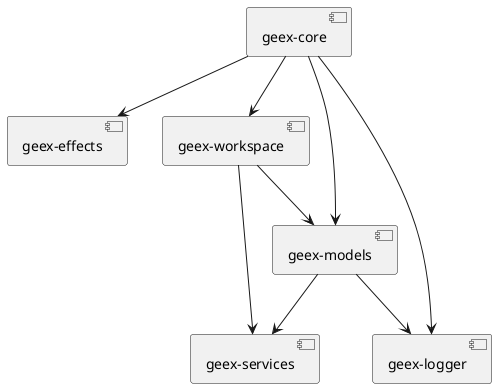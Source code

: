 @startuml

[geex-core] --> [geex-effects]
[geex-core] --> [geex-workspace]
[geex-core] --> [geex-models]
[geex-core] --> [geex-logger]

[geex-models] --> [geex-services]
[geex-models] --> [geex-logger]

[geex-workspace] --> [geex-models]
[geex-workspace] --> [geex-services]

@enduml